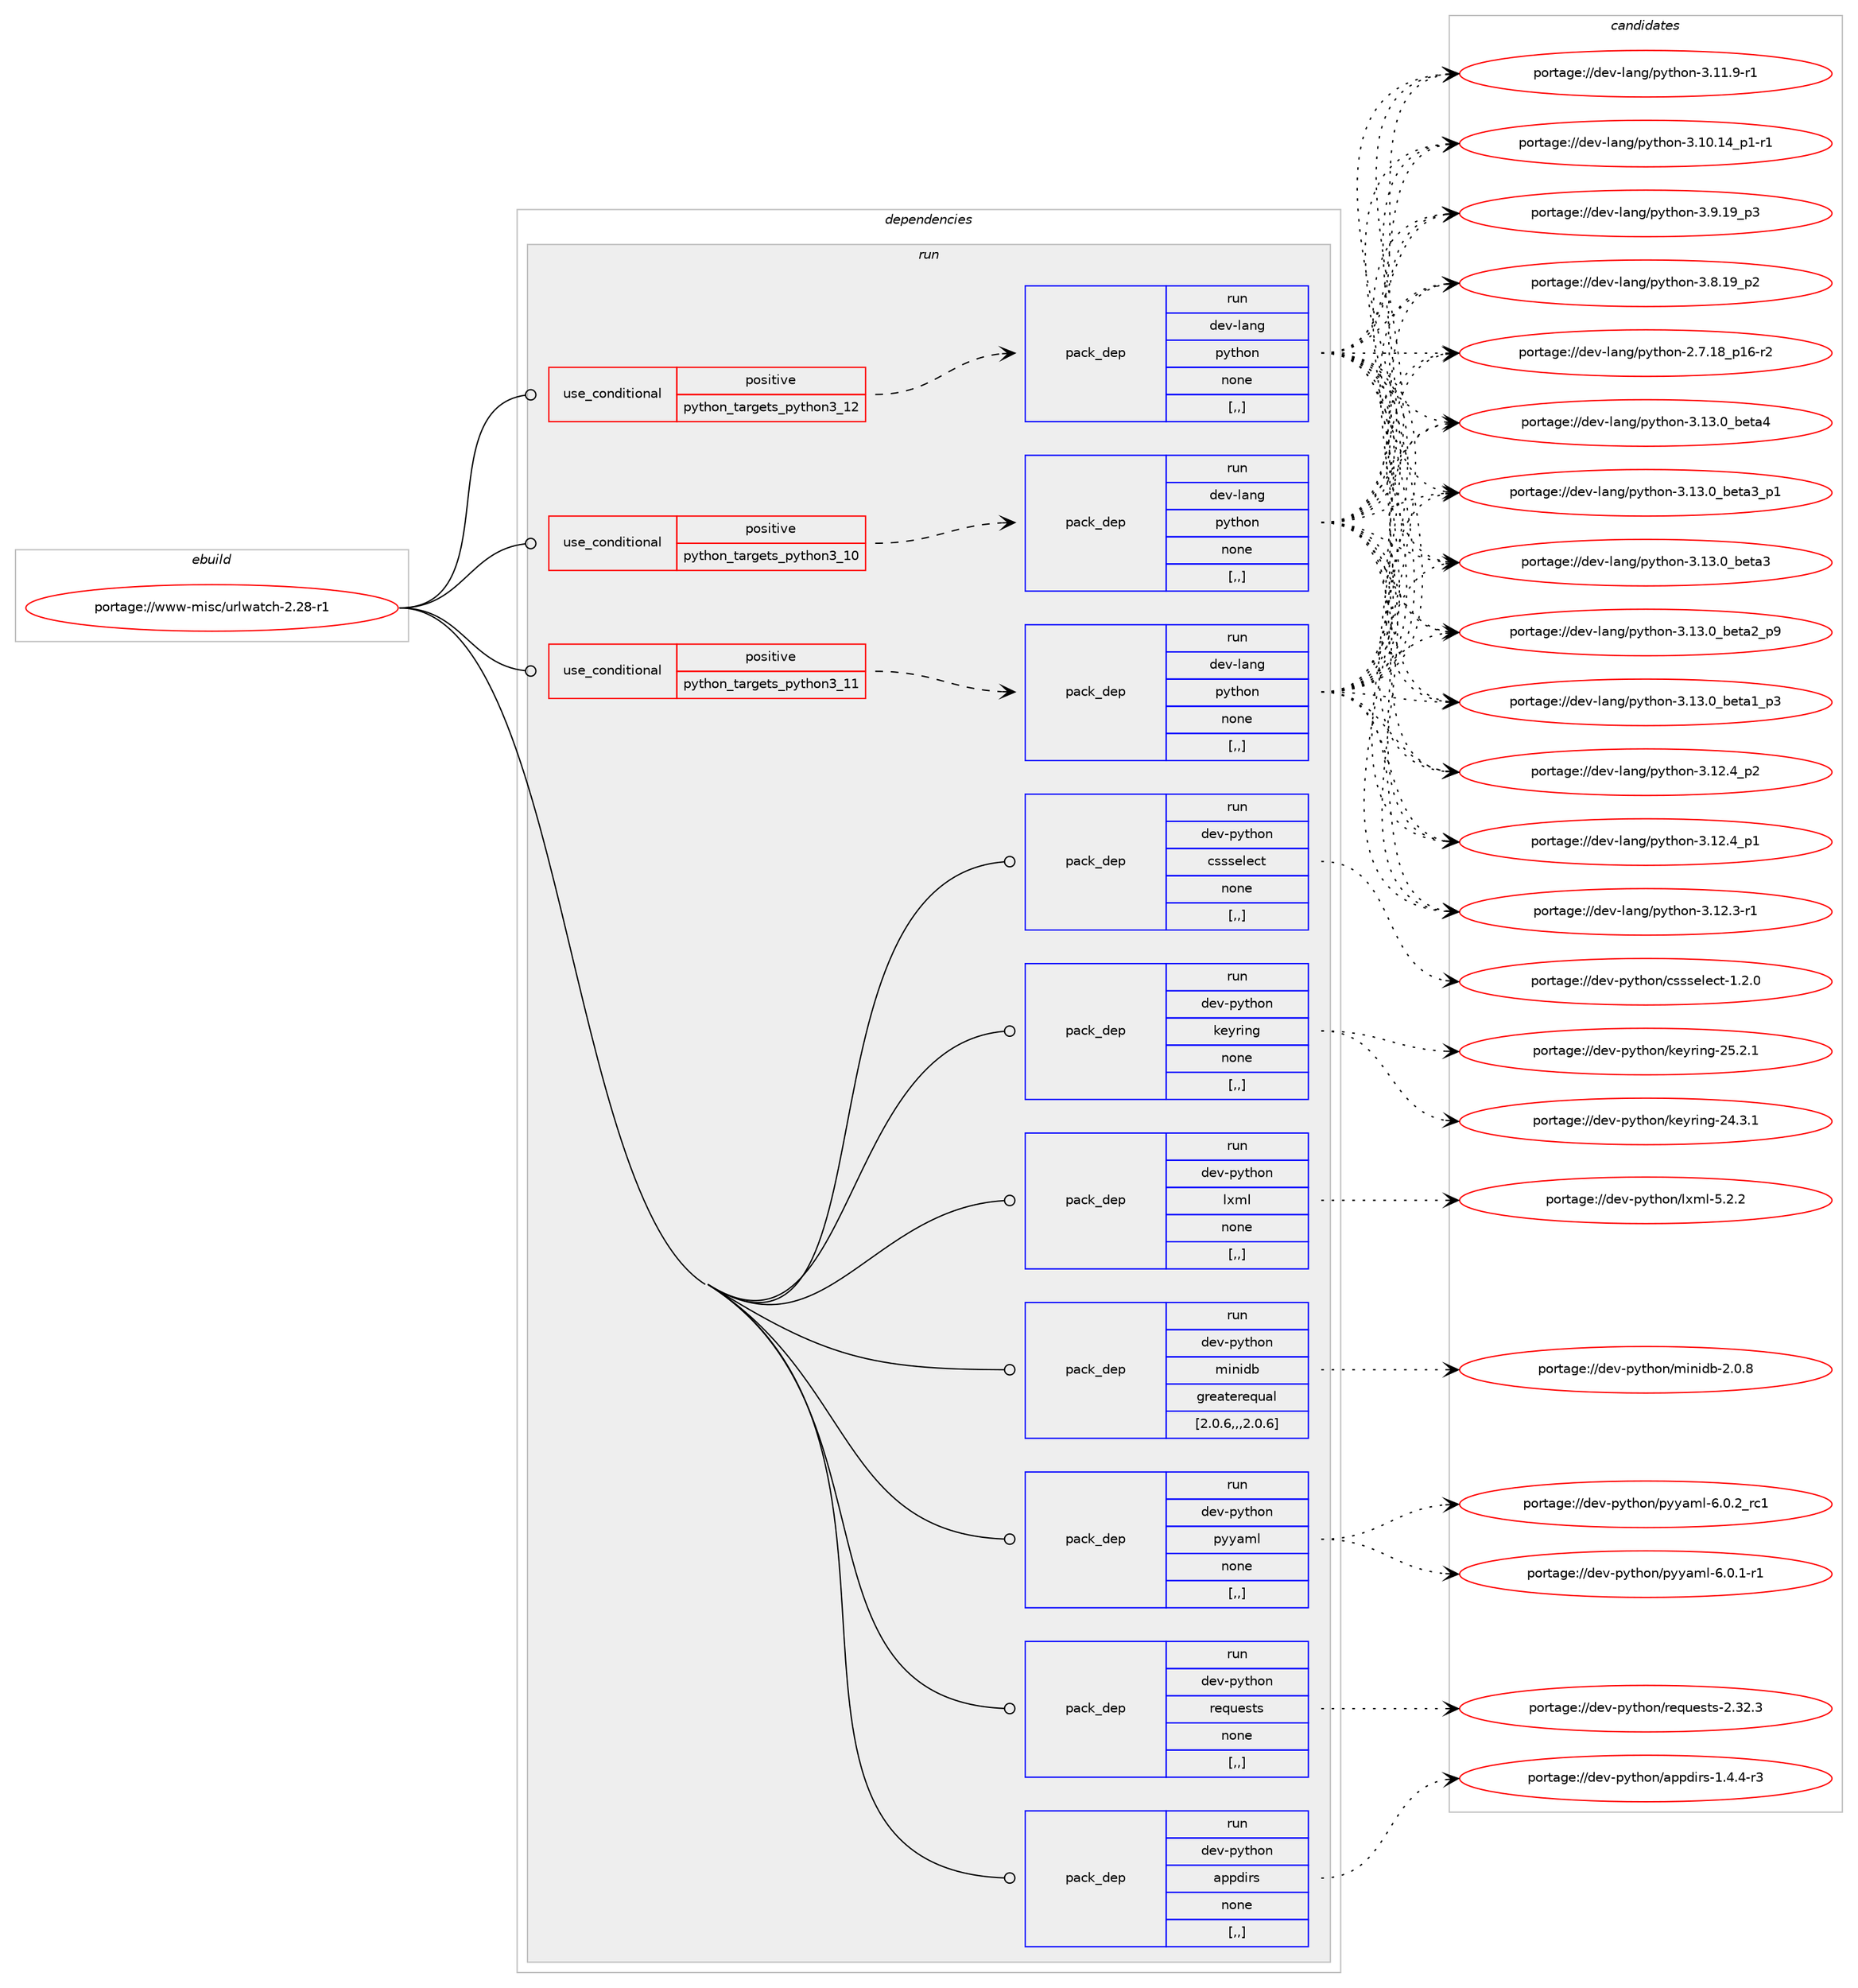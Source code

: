 digraph prolog {

# *************
# Graph options
# *************

newrank=true;
concentrate=true;
compound=true;
graph [rankdir=LR,fontname=Helvetica,fontsize=10,ranksep=1.5];#, ranksep=2.5, nodesep=0.2];
edge  [arrowhead=vee];
node  [fontname=Helvetica,fontsize=10];

# **********
# The ebuild
# **********

subgraph cluster_leftcol {
color=gray;
label=<<i>ebuild</i>>;
id [label="portage://www-misc/urlwatch-2.28-r1", color=red, width=4, href="../www-misc/urlwatch-2.28-r1.svg"];
}

# ****************
# The dependencies
# ****************

subgraph cluster_midcol {
color=gray;
label=<<i>dependencies</i>>;
subgraph cluster_compile {
fillcolor="#eeeeee";
style=filled;
label=<<i>compile</i>>;
}
subgraph cluster_compileandrun {
fillcolor="#eeeeee";
style=filled;
label=<<i>compile and run</i>>;
}
subgraph cluster_run {
fillcolor="#eeeeee";
style=filled;
label=<<i>run</i>>;
subgraph cond120443 {
dependency452634 [label=<<TABLE BORDER="0" CELLBORDER="1" CELLSPACING="0" CELLPADDING="4"><TR><TD ROWSPAN="3" CELLPADDING="10">use_conditional</TD></TR><TR><TD>positive</TD></TR><TR><TD>python_targets_python3_10</TD></TR></TABLE>>, shape=none, color=red];
subgraph pack328823 {
dependency452635 [label=<<TABLE BORDER="0" CELLBORDER="1" CELLSPACING="0" CELLPADDING="4" WIDTH="220"><TR><TD ROWSPAN="6" CELLPADDING="30">pack_dep</TD></TR><TR><TD WIDTH="110">run</TD></TR><TR><TD>dev-lang</TD></TR><TR><TD>python</TD></TR><TR><TD>none</TD></TR><TR><TD>[,,]</TD></TR></TABLE>>, shape=none, color=blue];
}
dependency452634:e -> dependency452635:w [weight=20,style="dashed",arrowhead="vee"];
}
id:e -> dependency452634:w [weight=20,style="solid",arrowhead="odot"];
subgraph cond120444 {
dependency452636 [label=<<TABLE BORDER="0" CELLBORDER="1" CELLSPACING="0" CELLPADDING="4"><TR><TD ROWSPAN="3" CELLPADDING="10">use_conditional</TD></TR><TR><TD>positive</TD></TR><TR><TD>python_targets_python3_11</TD></TR></TABLE>>, shape=none, color=red];
subgraph pack328824 {
dependency452637 [label=<<TABLE BORDER="0" CELLBORDER="1" CELLSPACING="0" CELLPADDING="4" WIDTH="220"><TR><TD ROWSPAN="6" CELLPADDING="30">pack_dep</TD></TR><TR><TD WIDTH="110">run</TD></TR><TR><TD>dev-lang</TD></TR><TR><TD>python</TD></TR><TR><TD>none</TD></TR><TR><TD>[,,]</TD></TR></TABLE>>, shape=none, color=blue];
}
dependency452636:e -> dependency452637:w [weight=20,style="dashed",arrowhead="vee"];
}
id:e -> dependency452636:w [weight=20,style="solid",arrowhead="odot"];
subgraph cond120445 {
dependency452638 [label=<<TABLE BORDER="0" CELLBORDER="1" CELLSPACING="0" CELLPADDING="4"><TR><TD ROWSPAN="3" CELLPADDING="10">use_conditional</TD></TR><TR><TD>positive</TD></TR><TR><TD>python_targets_python3_12</TD></TR></TABLE>>, shape=none, color=red];
subgraph pack328825 {
dependency452639 [label=<<TABLE BORDER="0" CELLBORDER="1" CELLSPACING="0" CELLPADDING="4" WIDTH="220"><TR><TD ROWSPAN="6" CELLPADDING="30">pack_dep</TD></TR><TR><TD WIDTH="110">run</TD></TR><TR><TD>dev-lang</TD></TR><TR><TD>python</TD></TR><TR><TD>none</TD></TR><TR><TD>[,,]</TD></TR></TABLE>>, shape=none, color=blue];
}
dependency452638:e -> dependency452639:w [weight=20,style="dashed",arrowhead="vee"];
}
id:e -> dependency452638:w [weight=20,style="solid",arrowhead="odot"];
subgraph pack328826 {
dependency452640 [label=<<TABLE BORDER="0" CELLBORDER="1" CELLSPACING="0" CELLPADDING="4" WIDTH="220"><TR><TD ROWSPAN="6" CELLPADDING="30">pack_dep</TD></TR><TR><TD WIDTH="110">run</TD></TR><TR><TD>dev-python</TD></TR><TR><TD>appdirs</TD></TR><TR><TD>none</TD></TR><TR><TD>[,,]</TD></TR></TABLE>>, shape=none, color=blue];
}
id:e -> dependency452640:w [weight=20,style="solid",arrowhead="odot"];
subgraph pack328827 {
dependency452641 [label=<<TABLE BORDER="0" CELLBORDER="1" CELLSPACING="0" CELLPADDING="4" WIDTH="220"><TR><TD ROWSPAN="6" CELLPADDING="30">pack_dep</TD></TR><TR><TD WIDTH="110">run</TD></TR><TR><TD>dev-python</TD></TR><TR><TD>cssselect</TD></TR><TR><TD>none</TD></TR><TR><TD>[,,]</TD></TR></TABLE>>, shape=none, color=blue];
}
id:e -> dependency452641:w [weight=20,style="solid",arrowhead="odot"];
subgraph pack328828 {
dependency452642 [label=<<TABLE BORDER="0" CELLBORDER="1" CELLSPACING="0" CELLPADDING="4" WIDTH="220"><TR><TD ROWSPAN="6" CELLPADDING="30">pack_dep</TD></TR><TR><TD WIDTH="110">run</TD></TR><TR><TD>dev-python</TD></TR><TR><TD>keyring</TD></TR><TR><TD>none</TD></TR><TR><TD>[,,]</TD></TR></TABLE>>, shape=none, color=blue];
}
id:e -> dependency452642:w [weight=20,style="solid",arrowhead="odot"];
subgraph pack328829 {
dependency452643 [label=<<TABLE BORDER="0" CELLBORDER="1" CELLSPACING="0" CELLPADDING="4" WIDTH="220"><TR><TD ROWSPAN="6" CELLPADDING="30">pack_dep</TD></TR><TR><TD WIDTH="110">run</TD></TR><TR><TD>dev-python</TD></TR><TR><TD>lxml</TD></TR><TR><TD>none</TD></TR><TR><TD>[,,]</TD></TR></TABLE>>, shape=none, color=blue];
}
id:e -> dependency452643:w [weight=20,style="solid",arrowhead="odot"];
subgraph pack328830 {
dependency452644 [label=<<TABLE BORDER="0" CELLBORDER="1" CELLSPACING="0" CELLPADDING="4" WIDTH="220"><TR><TD ROWSPAN="6" CELLPADDING="30">pack_dep</TD></TR><TR><TD WIDTH="110">run</TD></TR><TR><TD>dev-python</TD></TR><TR><TD>minidb</TD></TR><TR><TD>greaterequal</TD></TR><TR><TD>[2.0.6,,,2.0.6]</TD></TR></TABLE>>, shape=none, color=blue];
}
id:e -> dependency452644:w [weight=20,style="solid",arrowhead="odot"];
subgraph pack328831 {
dependency452645 [label=<<TABLE BORDER="0" CELLBORDER="1" CELLSPACING="0" CELLPADDING="4" WIDTH="220"><TR><TD ROWSPAN="6" CELLPADDING="30">pack_dep</TD></TR><TR><TD WIDTH="110">run</TD></TR><TR><TD>dev-python</TD></TR><TR><TD>pyyaml</TD></TR><TR><TD>none</TD></TR><TR><TD>[,,]</TD></TR></TABLE>>, shape=none, color=blue];
}
id:e -> dependency452645:w [weight=20,style="solid",arrowhead="odot"];
subgraph pack328832 {
dependency452646 [label=<<TABLE BORDER="0" CELLBORDER="1" CELLSPACING="0" CELLPADDING="4" WIDTH="220"><TR><TD ROWSPAN="6" CELLPADDING="30">pack_dep</TD></TR><TR><TD WIDTH="110">run</TD></TR><TR><TD>dev-python</TD></TR><TR><TD>requests</TD></TR><TR><TD>none</TD></TR><TR><TD>[,,]</TD></TR></TABLE>>, shape=none, color=blue];
}
id:e -> dependency452646:w [weight=20,style="solid",arrowhead="odot"];
}
}

# **************
# The candidates
# **************

subgraph cluster_choices {
rank=same;
color=gray;
label=<<i>candidates</i>>;

subgraph choice328823 {
color=black;
nodesep=1;
choice1001011184510897110103471121211161041111104551464951464895981011169752 [label="portage://dev-lang/python-3.13.0_beta4", color=red, width=4,href="../dev-lang/python-3.13.0_beta4.svg"];
choice10010111845108971101034711212111610411111045514649514648959810111697519511249 [label="portage://dev-lang/python-3.13.0_beta3_p1", color=red, width=4,href="../dev-lang/python-3.13.0_beta3_p1.svg"];
choice1001011184510897110103471121211161041111104551464951464895981011169751 [label="portage://dev-lang/python-3.13.0_beta3", color=red, width=4,href="../dev-lang/python-3.13.0_beta3.svg"];
choice10010111845108971101034711212111610411111045514649514648959810111697509511257 [label="portage://dev-lang/python-3.13.0_beta2_p9", color=red, width=4,href="../dev-lang/python-3.13.0_beta2_p9.svg"];
choice10010111845108971101034711212111610411111045514649514648959810111697499511251 [label="portage://dev-lang/python-3.13.0_beta1_p3", color=red, width=4,href="../dev-lang/python-3.13.0_beta1_p3.svg"];
choice100101118451089711010347112121116104111110455146495046529511250 [label="portage://dev-lang/python-3.12.4_p2", color=red, width=4,href="../dev-lang/python-3.12.4_p2.svg"];
choice100101118451089711010347112121116104111110455146495046529511249 [label="portage://dev-lang/python-3.12.4_p1", color=red, width=4,href="../dev-lang/python-3.12.4_p1.svg"];
choice100101118451089711010347112121116104111110455146495046514511449 [label="portage://dev-lang/python-3.12.3-r1", color=red, width=4,href="../dev-lang/python-3.12.3-r1.svg"];
choice100101118451089711010347112121116104111110455146494946574511449 [label="portage://dev-lang/python-3.11.9-r1", color=red, width=4,href="../dev-lang/python-3.11.9-r1.svg"];
choice100101118451089711010347112121116104111110455146494846495295112494511449 [label="portage://dev-lang/python-3.10.14_p1-r1", color=red, width=4,href="../dev-lang/python-3.10.14_p1-r1.svg"];
choice100101118451089711010347112121116104111110455146574649579511251 [label="portage://dev-lang/python-3.9.19_p3", color=red, width=4,href="../dev-lang/python-3.9.19_p3.svg"];
choice100101118451089711010347112121116104111110455146564649579511250 [label="portage://dev-lang/python-3.8.19_p2", color=red, width=4,href="../dev-lang/python-3.8.19_p2.svg"];
choice100101118451089711010347112121116104111110455046554649569511249544511450 [label="portage://dev-lang/python-2.7.18_p16-r2", color=red, width=4,href="../dev-lang/python-2.7.18_p16-r2.svg"];
dependency452635:e -> choice1001011184510897110103471121211161041111104551464951464895981011169752:w [style=dotted,weight="100"];
dependency452635:e -> choice10010111845108971101034711212111610411111045514649514648959810111697519511249:w [style=dotted,weight="100"];
dependency452635:e -> choice1001011184510897110103471121211161041111104551464951464895981011169751:w [style=dotted,weight="100"];
dependency452635:e -> choice10010111845108971101034711212111610411111045514649514648959810111697509511257:w [style=dotted,weight="100"];
dependency452635:e -> choice10010111845108971101034711212111610411111045514649514648959810111697499511251:w [style=dotted,weight="100"];
dependency452635:e -> choice100101118451089711010347112121116104111110455146495046529511250:w [style=dotted,weight="100"];
dependency452635:e -> choice100101118451089711010347112121116104111110455146495046529511249:w [style=dotted,weight="100"];
dependency452635:e -> choice100101118451089711010347112121116104111110455146495046514511449:w [style=dotted,weight="100"];
dependency452635:e -> choice100101118451089711010347112121116104111110455146494946574511449:w [style=dotted,weight="100"];
dependency452635:e -> choice100101118451089711010347112121116104111110455146494846495295112494511449:w [style=dotted,weight="100"];
dependency452635:e -> choice100101118451089711010347112121116104111110455146574649579511251:w [style=dotted,weight="100"];
dependency452635:e -> choice100101118451089711010347112121116104111110455146564649579511250:w [style=dotted,weight="100"];
dependency452635:e -> choice100101118451089711010347112121116104111110455046554649569511249544511450:w [style=dotted,weight="100"];
}
subgraph choice328824 {
color=black;
nodesep=1;
choice1001011184510897110103471121211161041111104551464951464895981011169752 [label="portage://dev-lang/python-3.13.0_beta4", color=red, width=4,href="../dev-lang/python-3.13.0_beta4.svg"];
choice10010111845108971101034711212111610411111045514649514648959810111697519511249 [label="portage://dev-lang/python-3.13.0_beta3_p1", color=red, width=4,href="../dev-lang/python-3.13.0_beta3_p1.svg"];
choice1001011184510897110103471121211161041111104551464951464895981011169751 [label="portage://dev-lang/python-3.13.0_beta3", color=red, width=4,href="../dev-lang/python-3.13.0_beta3.svg"];
choice10010111845108971101034711212111610411111045514649514648959810111697509511257 [label="portage://dev-lang/python-3.13.0_beta2_p9", color=red, width=4,href="../dev-lang/python-3.13.0_beta2_p9.svg"];
choice10010111845108971101034711212111610411111045514649514648959810111697499511251 [label="portage://dev-lang/python-3.13.0_beta1_p3", color=red, width=4,href="../dev-lang/python-3.13.0_beta1_p3.svg"];
choice100101118451089711010347112121116104111110455146495046529511250 [label="portage://dev-lang/python-3.12.4_p2", color=red, width=4,href="../dev-lang/python-3.12.4_p2.svg"];
choice100101118451089711010347112121116104111110455146495046529511249 [label="portage://dev-lang/python-3.12.4_p1", color=red, width=4,href="../dev-lang/python-3.12.4_p1.svg"];
choice100101118451089711010347112121116104111110455146495046514511449 [label="portage://dev-lang/python-3.12.3-r1", color=red, width=4,href="../dev-lang/python-3.12.3-r1.svg"];
choice100101118451089711010347112121116104111110455146494946574511449 [label="portage://dev-lang/python-3.11.9-r1", color=red, width=4,href="../dev-lang/python-3.11.9-r1.svg"];
choice100101118451089711010347112121116104111110455146494846495295112494511449 [label="portage://dev-lang/python-3.10.14_p1-r1", color=red, width=4,href="../dev-lang/python-3.10.14_p1-r1.svg"];
choice100101118451089711010347112121116104111110455146574649579511251 [label="portage://dev-lang/python-3.9.19_p3", color=red, width=4,href="../dev-lang/python-3.9.19_p3.svg"];
choice100101118451089711010347112121116104111110455146564649579511250 [label="portage://dev-lang/python-3.8.19_p2", color=red, width=4,href="../dev-lang/python-3.8.19_p2.svg"];
choice100101118451089711010347112121116104111110455046554649569511249544511450 [label="portage://dev-lang/python-2.7.18_p16-r2", color=red, width=4,href="../dev-lang/python-2.7.18_p16-r2.svg"];
dependency452637:e -> choice1001011184510897110103471121211161041111104551464951464895981011169752:w [style=dotted,weight="100"];
dependency452637:e -> choice10010111845108971101034711212111610411111045514649514648959810111697519511249:w [style=dotted,weight="100"];
dependency452637:e -> choice1001011184510897110103471121211161041111104551464951464895981011169751:w [style=dotted,weight="100"];
dependency452637:e -> choice10010111845108971101034711212111610411111045514649514648959810111697509511257:w [style=dotted,weight="100"];
dependency452637:e -> choice10010111845108971101034711212111610411111045514649514648959810111697499511251:w [style=dotted,weight="100"];
dependency452637:e -> choice100101118451089711010347112121116104111110455146495046529511250:w [style=dotted,weight="100"];
dependency452637:e -> choice100101118451089711010347112121116104111110455146495046529511249:w [style=dotted,weight="100"];
dependency452637:e -> choice100101118451089711010347112121116104111110455146495046514511449:w [style=dotted,weight="100"];
dependency452637:e -> choice100101118451089711010347112121116104111110455146494946574511449:w [style=dotted,weight="100"];
dependency452637:e -> choice100101118451089711010347112121116104111110455146494846495295112494511449:w [style=dotted,weight="100"];
dependency452637:e -> choice100101118451089711010347112121116104111110455146574649579511251:w [style=dotted,weight="100"];
dependency452637:e -> choice100101118451089711010347112121116104111110455146564649579511250:w [style=dotted,weight="100"];
dependency452637:e -> choice100101118451089711010347112121116104111110455046554649569511249544511450:w [style=dotted,weight="100"];
}
subgraph choice328825 {
color=black;
nodesep=1;
choice1001011184510897110103471121211161041111104551464951464895981011169752 [label="portage://dev-lang/python-3.13.0_beta4", color=red, width=4,href="../dev-lang/python-3.13.0_beta4.svg"];
choice10010111845108971101034711212111610411111045514649514648959810111697519511249 [label="portage://dev-lang/python-3.13.0_beta3_p1", color=red, width=4,href="../dev-lang/python-3.13.0_beta3_p1.svg"];
choice1001011184510897110103471121211161041111104551464951464895981011169751 [label="portage://dev-lang/python-3.13.0_beta3", color=red, width=4,href="../dev-lang/python-3.13.0_beta3.svg"];
choice10010111845108971101034711212111610411111045514649514648959810111697509511257 [label="portage://dev-lang/python-3.13.0_beta2_p9", color=red, width=4,href="../dev-lang/python-3.13.0_beta2_p9.svg"];
choice10010111845108971101034711212111610411111045514649514648959810111697499511251 [label="portage://dev-lang/python-3.13.0_beta1_p3", color=red, width=4,href="../dev-lang/python-3.13.0_beta1_p3.svg"];
choice100101118451089711010347112121116104111110455146495046529511250 [label="portage://dev-lang/python-3.12.4_p2", color=red, width=4,href="../dev-lang/python-3.12.4_p2.svg"];
choice100101118451089711010347112121116104111110455146495046529511249 [label="portage://dev-lang/python-3.12.4_p1", color=red, width=4,href="../dev-lang/python-3.12.4_p1.svg"];
choice100101118451089711010347112121116104111110455146495046514511449 [label="portage://dev-lang/python-3.12.3-r1", color=red, width=4,href="../dev-lang/python-3.12.3-r1.svg"];
choice100101118451089711010347112121116104111110455146494946574511449 [label="portage://dev-lang/python-3.11.9-r1", color=red, width=4,href="../dev-lang/python-3.11.9-r1.svg"];
choice100101118451089711010347112121116104111110455146494846495295112494511449 [label="portage://dev-lang/python-3.10.14_p1-r1", color=red, width=4,href="../dev-lang/python-3.10.14_p1-r1.svg"];
choice100101118451089711010347112121116104111110455146574649579511251 [label="portage://dev-lang/python-3.9.19_p3", color=red, width=4,href="../dev-lang/python-3.9.19_p3.svg"];
choice100101118451089711010347112121116104111110455146564649579511250 [label="portage://dev-lang/python-3.8.19_p2", color=red, width=4,href="../dev-lang/python-3.8.19_p2.svg"];
choice100101118451089711010347112121116104111110455046554649569511249544511450 [label="portage://dev-lang/python-2.7.18_p16-r2", color=red, width=4,href="../dev-lang/python-2.7.18_p16-r2.svg"];
dependency452639:e -> choice1001011184510897110103471121211161041111104551464951464895981011169752:w [style=dotted,weight="100"];
dependency452639:e -> choice10010111845108971101034711212111610411111045514649514648959810111697519511249:w [style=dotted,weight="100"];
dependency452639:e -> choice1001011184510897110103471121211161041111104551464951464895981011169751:w [style=dotted,weight="100"];
dependency452639:e -> choice10010111845108971101034711212111610411111045514649514648959810111697509511257:w [style=dotted,weight="100"];
dependency452639:e -> choice10010111845108971101034711212111610411111045514649514648959810111697499511251:w [style=dotted,weight="100"];
dependency452639:e -> choice100101118451089711010347112121116104111110455146495046529511250:w [style=dotted,weight="100"];
dependency452639:e -> choice100101118451089711010347112121116104111110455146495046529511249:w [style=dotted,weight="100"];
dependency452639:e -> choice100101118451089711010347112121116104111110455146495046514511449:w [style=dotted,weight="100"];
dependency452639:e -> choice100101118451089711010347112121116104111110455146494946574511449:w [style=dotted,weight="100"];
dependency452639:e -> choice100101118451089711010347112121116104111110455146494846495295112494511449:w [style=dotted,weight="100"];
dependency452639:e -> choice100101118451089711010347112121116104111110455146574649579511251:w [style=dotted,weight="100"];
dependency452639:e -> choice100101118451089711010347112121116104111110455146564649579511250:w [style=dotted,weight="100"];
dependency452639:e -> choice100101118451089711010347112121116104111110455046554649569511249544511450:w [style=dotted,weight="100"];
}
subgraph choice328826 {
color=black;
nodesep=1;
choice1001011184511212111610411111047971121121001051141154549465246524511451 [label="portage://dev-python/appdirs-1.4.4-r3", color=red, width=4,href="../dev-python/appdirs-1.4.4-r3.svg"];
dependency452640:e -> choice1001011184511212111610411111047971121121001051141154549465246524511451:w [style=dotted,weight="100"];
}
subgraph choice328827 {
color=black;
nodesep=1;
choice10010111845112121116104111110479911511511510110810199116454946504648 [label="portage://dev-python/cssselect-1.2.0", color=red, width=4,href="../dev-python/cssselect-1.2.0.svg"];
dependency452641:e -> choice10010111845112121116104111110479911511511510110810199116454946504648:w [style=dotted,weight="100"];
}
subgraph choice328828 {
color=black;
nodesep=1;
choice100101118451121211161041111104710710112111410511010345505346504649 [label="portage://dev-python/keyring-25.2.1", color=red, width=4,href="../dev-python/keyring-25.2.1.svg"];
choice100101118451121211161041111104710710112111410511010345505246514649 [label="portage://dev-python/keyring-24.3.1", color=red, width=4,href="../dev-python/keyring-24.3.1.svg"];
dependency452642:e -> choice100101118451121211161041111104710710112111410511010345505346504649:w [style=dotted,weight="100"];
dependency452642:e -> choice100101118451121211161041111104710710112111410511010345505246514649:w [style=dotted,weight="100"];
}
subgraph choice328829 {
color=black;
nodesep=1;
choice1001011184511212111610411111047108120109108455346504650 [label="portage://dev-python/lxml-5.2.2", color=red, width=4,href="../dev-python/lxml-5.2.2.svg"];
dependency452643:e -> choice1001011184511212111610411111047108120109108455346504650:w [style=dotted,weight="100"];
}
subgraph choice328830 {
color=black;
nodesep=1;
choice100101118451121211161041111104710910511010510098455046484656 [label="portage://dev-python/minidb-2.0.8", color=red, width=4,href="../dev-python/minidb-2.0.8.svg"];
dependency452644:e -> choice100101118451121211161041111104710910511010510098455046484656:w [style=dotted,weight="100"];
}
subgraph choice328831 {
color=black;
nodesep=1;
choice100101118451121211161041111104711212112197109108455446484650951149949 [label="portage://dev-python/pyyaml-6.0.2_rc1", color=red, width=4,href="../dev-python/pyyaml-6.0.2_rc1.svg"];
choice1001011184511212111610411111047112121121971091084554464846494511449 [label="portage://dev-python/pyyaml-6.0.1-r1", color=red, width=4,href="../dev-python/pyyaml-6.0.1-r1.svg"];
dependency452645:e -> choice100101118451121211161041111104711212112197109108455446484650951149949:w [style=dotted,weight="100"];
dependency452645:e -> choice1001011184511212111610411111047112121121971091084554464846494511449:w [style=dotted,weight="100"];
}
subgraph choice328832 {
color=black;
nodesep=1;
choice100101118451121211161041111104711410111311710111511611545504651504651 [label="portage://dev-python/requests-2.32.3", color=red, width=4,href="../dev-python/requests-2.32.3.svg"];
dependency452646:e -> choice100101118451121211161041111104711410111311710111511611545504651504651:w [style=dotted,weight="100"];
}
}

}
